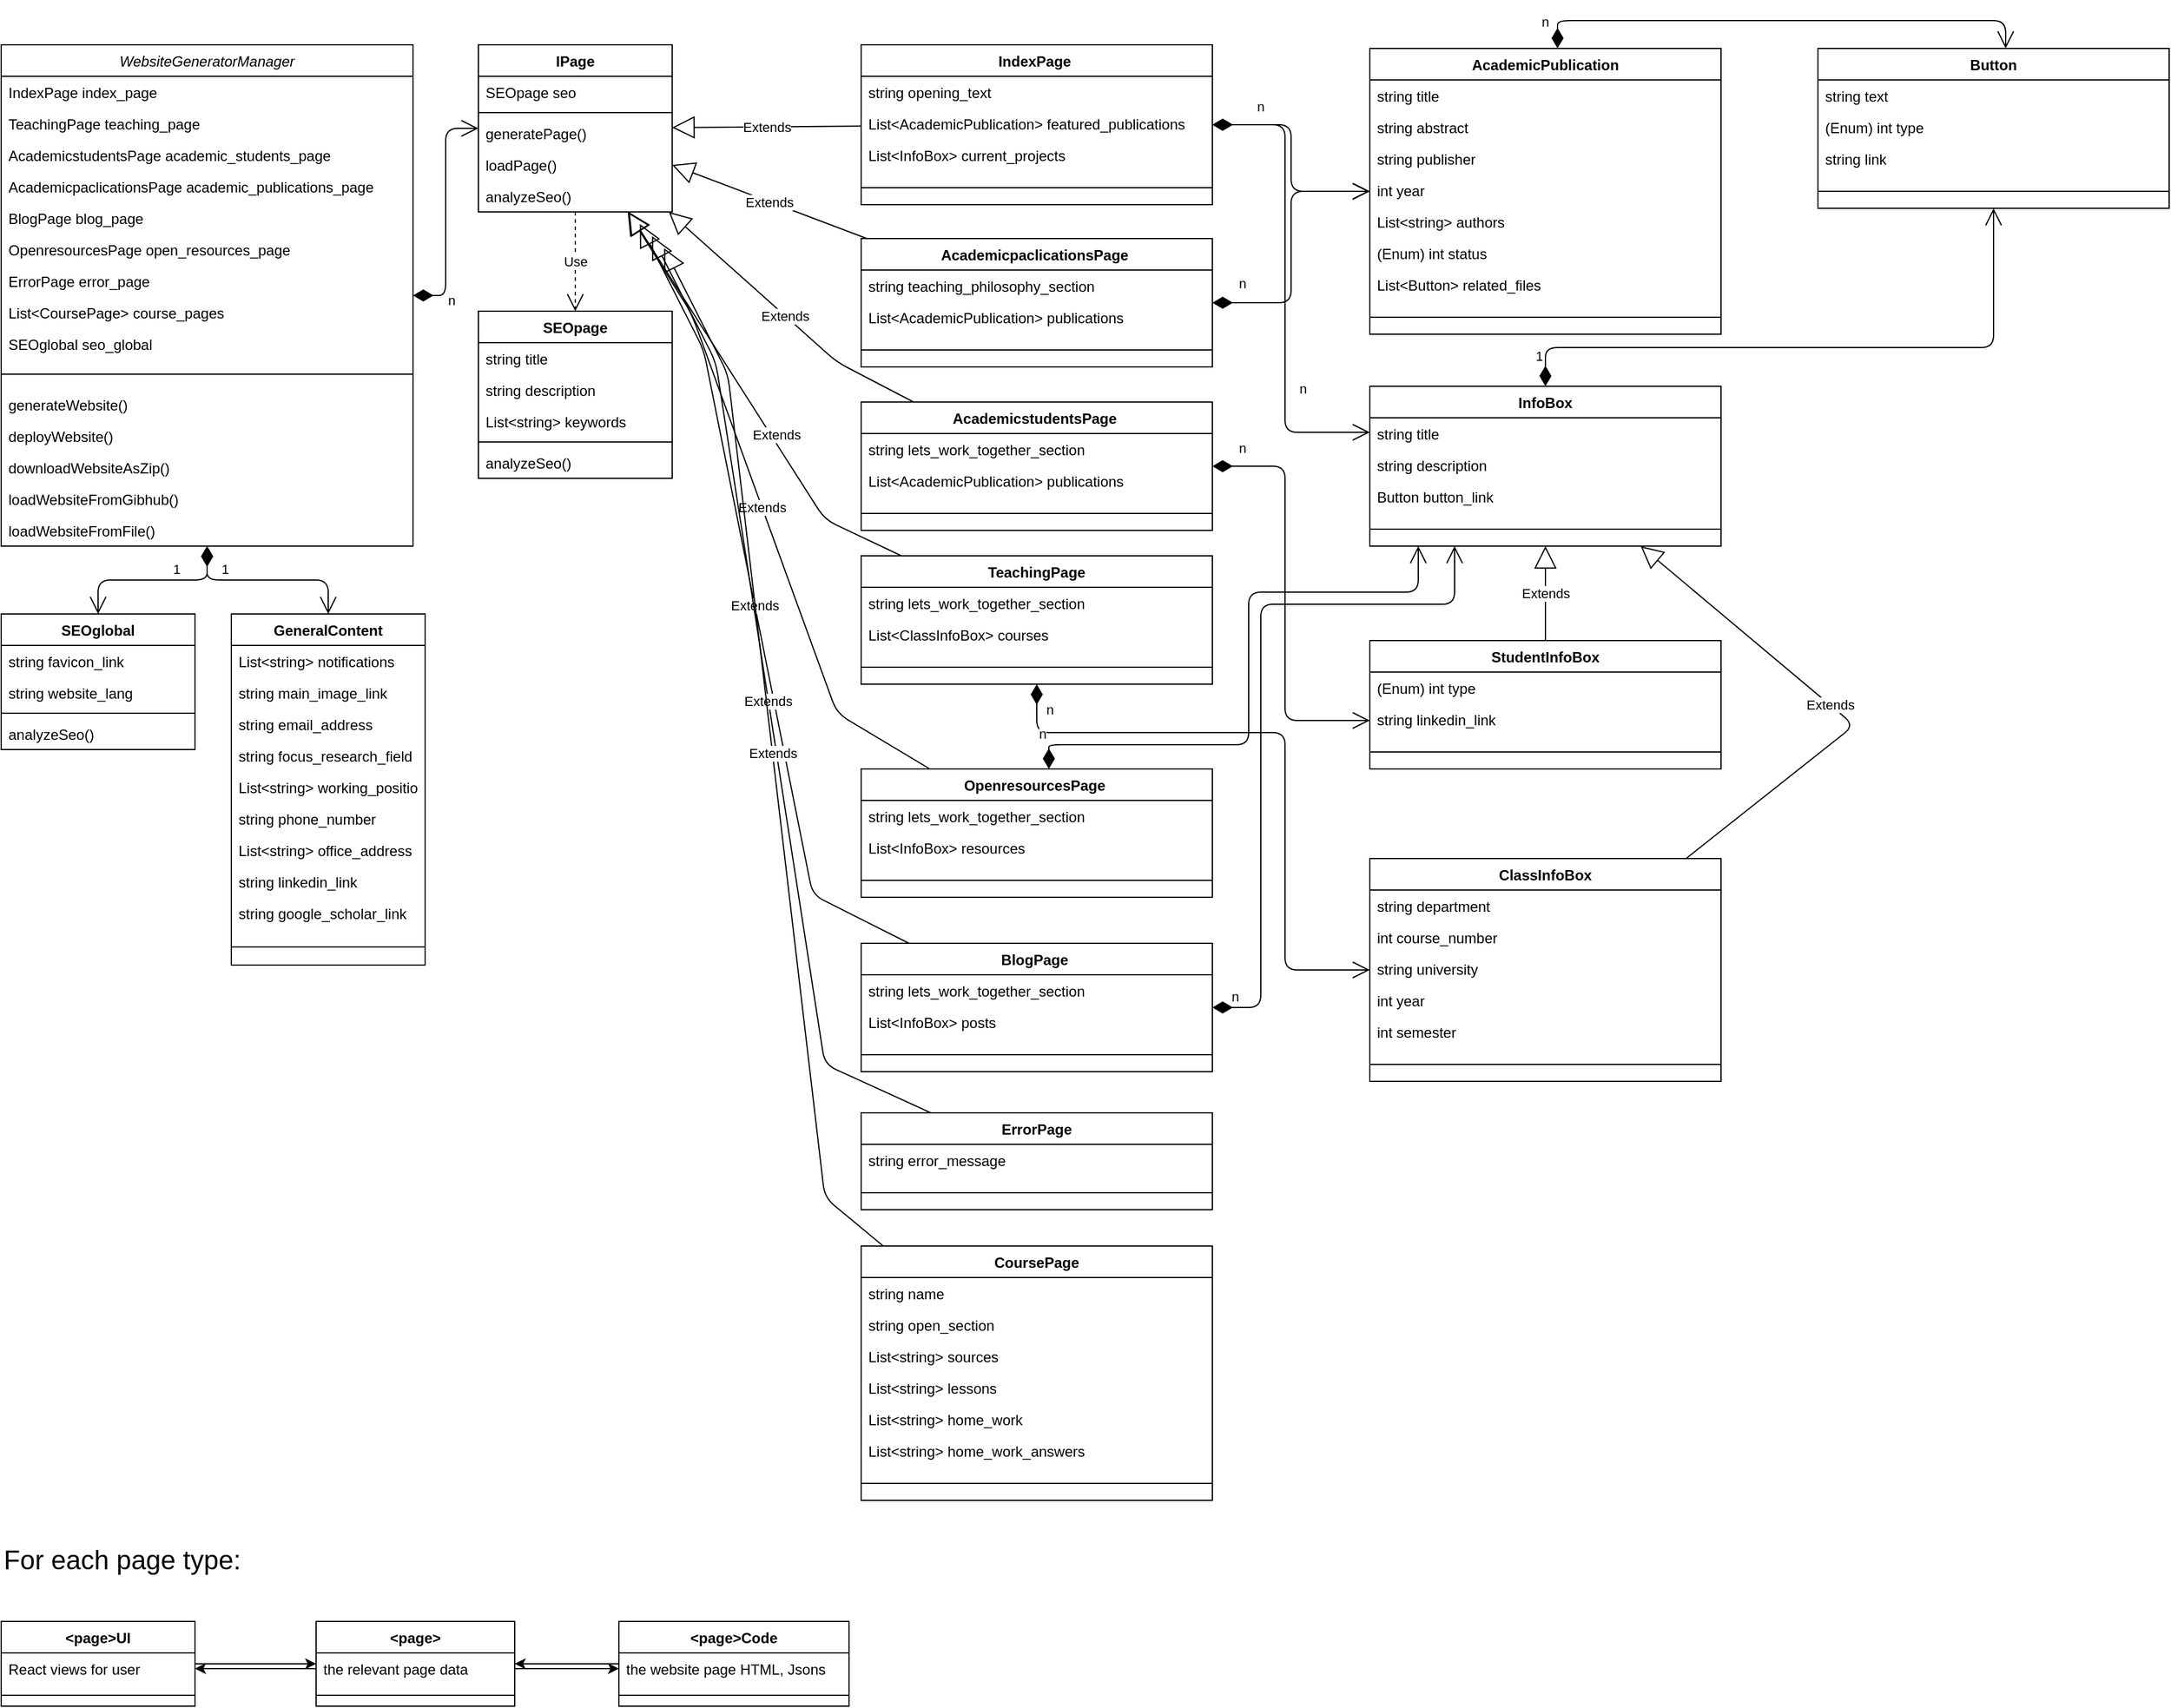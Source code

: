 <mxfile version="13.1.1" type="github"><diagram id="C5RBs43oDa-KdzZeNtuy" name="Page-1"><mxGraphModel dx="918" dy="444" grid="1" gridSize="10" guides="1" tooltips="1" connect="1" arrows="1" fold="1" page="1" pageScale="1" pageWidth="827" pageHeight="1169" math="0" shadow="0"><root><mxCell id="WIyWlLk6GJQsqaUBKTNV-0"/><mxCell id="WIyWlLk6GJQsqaUBKTNV-1" parent="WIyWlLk6GJQsqaUBKTNV-0"/><mxCell id="vUjb9XEffzhI3XziP7vq-0" value="WebsiteGeneratorManager" style="swimlane;fontStyle=2;align=center;verticalAlign=top;childLayout=stackLayout;horizontal=1;startSize=26;horizontalStack=0;resizeParent=1;resizeLast=0;collapsible=1;marginBottom=0;rounded=0;shadow=0;strokeWidth=1;" vertex="1" parent="WIyWlLk6GJQsqaUBKTNV-1"><mxGeometry x="20" y="38" width="340" height="414" as="geometry"><mxRectangle x="230" y="140" width="160" height="26" as="alternateBounds"/></mxGeometry></mxCell><mxCell id="vUjb9XEffzhI3XziP7vq-1" value="IndexPage index_page" style="text;align=left;verticalAlign=top;spacingLeft=4;spacingRight=4;overflow=hidden;rotatable=0;points=[[0,0.5],[1,0.5]];portConstraint=eastwest;" vertex="1" parent="vUjb9XEffzhI3XziP7vq-0"><mxGeometry y="26" width="340" height="26" as="geometry"/></mxCell><mxCell id="vUjb9XEffzhI3XziP7vq-2" value="TeachingPage teaching_page" style="text;align=left;verticalAlign=top;spacingLeft=4;spacingRight=4;overflow=hidden;rotatable=0;points=[[0,0.5],[1,0.5]];portConstraint=eastwest;rounded=0;shadow=0;html=0;" vertex="1" parent="vUjb9XEffzhI3XziP7vq-0"><mxGeometry y="52" width="340" height="26" as="geometry"/></mxCell><mxCell id="vUjb9XEffzhI3XziP7vq-3" value="AcademicstudentsPage academic_students_page" style="text;align=left;verticalAlign=top;spacingLeft=4;spacingRight=4;overflow=hidden;rotatable=0;points=[[0,0.5],[1,0.5]];portConstraint=eastwest;rounded=0;shadow=0;html=0;" vertex="1" parent="vUjb9XEffzhI3XziP7vq-0"><mxGeometry y="78" width="340" height="26" as="geometry"/></mxCell><mxCell id="vUjb9XEffzhI3XziP7vq-7" value="AcademicpaclicationsPage academic_publications_page" style="text;align=left;verticalAlign=top;spacingLeft=4;spacingRight=4;overflow=hidden;rotatable=0;points=[[0,0.5],[1,0.5]];portConstraint=eastwest;rounded=0;shadow=0;html=0;" vertex="1" parent="vUjb9XEffzhI3XziP7vq-0"><mxGeometry y="104" width="340" height="26" as="geometry"/></mxCell><mxCell id="vUjb9XEffzhI3XziP7vq-8" value="BlogPage blog_page" style="text;align=left;verticalAlign=top;spacingLeft=4;spacingRight=4;overflow=hidden;rotatable=0;points=[[0,0.5],[1,0.5]];portConstraint=eastwest;rounded=0;shadow=0;html=0;" vertex="1" parent="vUjb9XEffzhI3XziP7vq-0"><mxGeometry y="130" width="340" height="26" as="geometry"/></mxCell><mxCell id="vUjb9XEffzhI3XziP7vq-10" value="OpenresourcesPage open_resources_page" style="text;align=left;verticalAlign=top;spacingLeft=4;spacingRight=4;overflow=hidden;rotatable=0;points=[[0,0.5],[1,0.5]];portConstraint=eastwest;rounded=0;shadow=0;html=0;" vertex="1" parent="vUjb9XEffzhI3XziP7vq-0"><mxGeometry y="156" width="340" height="26" as="geometry"/></mxCell><mxCell id="vUjb9XEffzhI3XziP7vq-9" value="ErrorPage error_page" style="text;align=left;verticalAlign=top;spacingLeft=4;spacingRight=4;overflow=hidden;rotatable=0;points=[[0,0.5],[1,0.5]];portConstraint=eastwest;rounded=0;shadow=0;html=0;" vertex="1" parent="vUjb9XEffzhI3XziP7vq-0"><mxGeometry y="182" width="340" height="26" as="geometry"/></mxCell><mxCell id="vUjb9XEffzhI3XziP7vq-11" value="List&lt;CoursePage&gt; course_pages" style="text;align=left;verticalAlign=top;spacingLeft=4;spacingRight=4;overflow=hidden;rotatable=0;points=[[0,0.5],[1,0.5]];portConstraint=eastwest;rounded=0;shadow=0;html=0;" vertex="1" parent="vUjb9XEffzhI3XziP7vq-0"><mxGeometry y="208" width="340" height="26" as="geometry"/></mxCell><mxCell id="vUjb9XEffzhI3XziP7vq-42" value="SEOglobal seo_global" style="text;align=left;verticalAlign=top;spacingLeft=4;spacingRight=4;overflow=hidden;rotatable=0;points=[[0,0.5],[1,0.5]];portConstraint=eastwest;rounded=0;shadow=0;html=0;" vertex="1" parent="vUjb9XEffzhI3XziP7vq-0"><mxGeometry y="234" width="340" height="26" as="geometry"/></mxCell><mxCell id="vUjb9XEffzhI3XziP7vq-4" value="" style="line;html=1;strokeWidth=1;align=left;verticalAlign=middle;spacingTop=-1;spacingLeft=3;spacingRight=3;rotatable=0;labelPosition=right;points=[];portConstraint=eastwest;" vertex="1" parent="vUjb9XEffzhI3XziP7vq-0"><mxGeometry y="260" width="340" height="24" as="geometry"/></mxCell><mxCell id="vUjb9XEffzhI3XziP7vq-5" value="generateWebsite()" style="text;align=left;verticalAlign=top;spacingLeft=4;spacingRight=4;overflow=hidden;rotatable=0;points=[[0,0.5],[1,0.5]];portConstraint=eastwest;" vertex="1" parent="vUjb9XEffzhI3XziP7vq-0"><mxGeometry y="284" width="340" height="26" as="geometry"/></mxCell><mxCell id="vUjb9XEffzhI3XziP7vq-12" value="deployWebsite()" style="text;align=left;verticalAlign=top;spacingLeft=4;spacingRight=4;overflow=hidden;rotatable=0;points=[[0,0.5],[1,0.5]];portConstraint=eastwest;" vertex="1" parent="vUjb9XEffzhI3XziP7vq-0"><mxGeometry y="310" width="340" height="26" as="geometry"/></mxCell><mxCell id="vUjb9XEffzhI3XziP7vq-14" value="downloadWebsiteAsZip()" style="text;align=left;verticalAlign=top;spacingLeft=4;spacingRight=4;overflow=hidden;rotatable=0;points=[[0,0.5],[1,0.5]];portConstraint=eastwest;" vertex="1" parent="vUjb9XEffzhI3XziP7vq-0"><mxGeometry y="336" width="340" height="26" as="geometry"/></mxCell><mxCell id="vUjb9XEffzhI3XziP7vq-13" value="loadWebsiteFromGibhub()" style="text;align=left;verticalAlign=top;spacingLeft=4;spacingRight=4;overflow=hidden;rotatable=0;points=[[0,0.5],[1,0.5]];portConstraint=eastwest;" vertex="1" parent="vUjb9XEffzhI3XziP7vq-0"><mxGeometry y="362" width="340" height="26" as="geometry"/></mxCell><mxCell id="vUjb9XEffzhI3XziP7vq-15" value="loadWebsiteFromFile()" style="text;align=left;verticalAlign=top;spacingLeft=4;spacingRight=4;overflow=hidden;rotatable=0;points=[[0,0.5],[1,0.5]];portConstraint=eastwest;" vertex="1" parent="vUjb9XEffzhI3XziP7vq-0"><mxGeometry y="388" width="340" height="26" as="geometry"/></mxCell><mxCell id="vUjb9XEffzhI3XziP7vq-16" value="IPage" style="swimlane;fontStyle=1;align=center;verticalAlign=top;childLayout=stackLayout;horizontal=1;startSize=26;horizontalStack=0;resizeParent=1;resizeParentMax=0;resizeLast=0;collapsible=1;marginBottom=0;" vertex="1" parent="WIyWlLk6GJQsqaUBKTNV-1"><mxGeometry x="414" y="38" width="160" height="138" as="geometry"/></mxCell><mxCell id="vUjb9XEffzhI3XziP7vq-17" value="SEOpage seo" style="text;strokeColor=none;fillColor=none;align=left;verticalAlign=top;spacingLeft=4;spacingRight=4;overflow=hidden;rotatable=0;points=[[0,0.5],[1,0.5]];portConstraint=eastwest;" vertex="1" parent="vUjb9XEffzhI3XziP7vq-16"><mxGeometry y="26" width="160" height="26" as="geometry"/></mxCell><mxCell id="vUjb9XEffzhI3XziP7vq-18" value="" style="line;strokeWidth=1;fillColor=none;align=left;verticalAlign=middle;spacingTop=-1;spacingLeft=3;spacingRight=3;rotatable=0;labelPosition=right;points=[];portConstraint=eastwest;" vertex="1" parent="vUjb9XEffzhI3XziP7vq-16"><mxGeometry y="52" width="160" height="8" as="geometry"/></mxCell><mxCell id="vUjb9XEffzhI3XziP7vq-19" value="generatePage()" style="text;strokeColor=none;fillColor=none;align=left;verticalAlign=top;spacingLeft=4;spacingRight=4;overflow=hidden;rotatable=0;points=[[0,0.5],[1,0.5]];portConstraint=eastwest;" vertex="1" parent="vUjb9XEffzhI3XziP7vq-16"><mxGeometry y="60" width="160" height="26" as="geometry"/></mxCell><mxCell id="vUjb9XEffzhI3XziP7vq-22" value="loadPage()" style="text;strokeColor=none;fillColor=none;align=left;verticalAlign=top;spacingLeft=4;spacingRight=4;overflow=hidden;rotatable=0;points=[[0,0.5],[1,0.5]];portConstraint=eastwest;" vertex="1" parent="vUjb9XEffzhI3XziP7vq-16"><mxGeometry y="86" width="160" height="26" as="geometry"/></mxCell><mxCell id="vUjb9XEffzhI3XziP7vq-21" value="analyzeSeo()" style="text;strokeColor=none;fillColor=none;align=left;verticalAlign=top;spacingLeft=4;spacingRight=4;overflow=hidden;rotatable=0;points=[[0,0.5],[1,0.5]];portConstraint=eastwest;" vertex="1" parent="vUjb9XEffzhI3XziP7vq-16"><mxGeometry y="112" width="160" height="26" as="geometry"/></mxCell><mxCell id="vUjb9XEffzhI3XziP7vq-23" value="SEOpage" style="swimlane;fontStyle=1;align=center;verticalAlign=top;childLayout=stackLayout;horizontal=1;startSize=26;horizontalStack=0;resizeParent=1;resizeParentMax=0;resizeLast=0;collapsible=1;marginBottom=0;" vertex="1" parent="WIyWlLk6GJQsqaUBKTNV-1"><mxGeometry x="414" y="258" width="160" height="138" as="geometry"/></mxCell><mxCell id="vUjb9XEffzhI3XziP7vq-24" value="string title" style="text;strokeColor=none;fillColor=none;align=left;verticalAlign=top;spacingLeft=4;spacingRight=4;overflow=hidden;rotatable=0;points=[[0,0.5],[1,0.5]];portConstraint=eastwest;" vertex="1" parent="vUjb9XEffzhI3XziP7vq-23"><mxGeometry y="26" width="160" height="26" as="geometry"/></mxCell><mxCell id="vUjb9XEffzhI3XziP7vq-31" value="string description" style="text;strokeColor=none;fillColor=none;align=left;verticalAlign=top;spacingLeft=4;spacingRight=4;overflow=hidden;rotatable=0;points=[[0,0.5],[1,0.5]];portConstraint=eastwest;" vertex="1" parent="vUjb9XEffzhI3XziP7vq-23"><mxGeometry y="52" width="160" height="26" as="geometry"/></mxCell><mxCell id="vUjb9XEffzhI3XziP7vq-30" value="List&lt;string&gt; keywords" style="text;strokeColor=none;fillColor=none;align=left;verticalAlign=top;spacingLeft=4;spacingRight=4;overflow=hidden;rotatable=0;points=[[0,0.5],[1,0.5]];portConstraint=eastwest;" vertex="1" parent="vUjb9XEffzhI3XziP7vq-23"><mxGeometry y="78" width="160" height="26" as="geometry"/></mxCell><mxCell id="vUjb9XEffzhI3XziP7vq-25" value="" style="line;strokeWidth=1;fillColor=none;align=left;verticalAlign=middle;spacingTop=-1;spacingLeft=3;spacingRight=3;rotatable=0;labelPosition=right;points=[];portConstraint=eastwest;" vertex="1" parent="vUjb9XEffzhI3XziP7vq-23"><mxGeometry y="104" width="160" height="8" as="geometry"/></mxCell><mxCell id="vUjb9XEffzhI3XziP7vq-26" value="analyzeSeo()" style="text;strokeColor=none;fillColor=none;align=left;verticalAlign=top;spacingLeft=4;spacingRight=4;overflow=hidden;rotatable=0;points=[[0,0.5],[1,0.5]];portConstraint=eastwest;" vertex="1" parent="vUjb9XEffzhI3XziP7vq-23"><mxGeometry y="112" width="160" height="26" as="geometry"/></mxCell><mxCell id="vUjb9XEffzhI3XziP7vq-43" value="IndexPage " style="swimlane;fontStyle=1;align=center;verticalAlign=top;childLayout=stackLayout;horizontal=1;startSize=26;horizontalStack=0;resizeParent=1;resizeParentMax=0;resizeLast=0;collapsible=1;marginBottom=0;" vertex="1" parent="WIyWlLk6GJQsqaUBKTNV-1"><mxGeometry x="730" y="38" width="290" height="132" as="geometry"/></mxCell><mxCell id="vUjb9XEffzhI3XziP7vq-44" value="string opening_text" style="text;strokeColor=none;fillColor=none;align=left;verticalAlign=top;spacingLeft=4;spacingRight=4;overflow=hidden;rotatable=0;points=[[0,0.5],[1,0.5]];portConstraint=eastwest;" vertex="1" parent="vUjb9XEffzhI3XziP7vq-43"><mxGeometry y="26" width="290" height="26" as="geometry"/></mxCell><mxCell id="vUjb9XEffzhI3XziP7vq-53" value="List&lt;AcademicPublication&gt; featured_publications" style="text;strokeColor=none;fillColor=none;align=left;verticalAlign=top;spacingLeft=4;spacingRight=4;overflow=hidden;rotatable=0;points=[[0,0.5],[1,0.5]];portConstraint=eastwest;" vertex="1" parent="vUjb9XEffzhI3XziP7vq-43"><mxGeometry y="52" width="290" height="26" as="geometry"/></mxCell><mxCell id="vUjb9XEffzhI3XziP7vq-54" value="List&lt;InfoBox&gt; current_projects" style="text;strokeColor=none;fillColor=none;align=left;verticalAlign=top;spacingLeft=4;spacingRight=4;overflow=hidden;rotatable=0;points=[[0,0.5],[1,0.5]];portConstraint=eastwest;" vertex="1" parent="vUjb9XEffzhI3XziP7vq-43"><mxGeometry y="78" width="290" height="26" as="geometry"/></mxCell><mxCell id="vUjb9XEffzhI3XziP7vq-45" value="" style="line;strokeWidth=1;fillColor=none;align=left;verticalAlign=middle;spacingTop=-1;spacingLeft=3;spacingRight=3;rotatable=0;labelPosition=right;points=[];portConstraint=eastwest;" vertex="1" parent="vUjb9XEffzhI3XziP7vq-43"><mxGeometry y="104" width="290" height="28" as="geometry"/></mxCell><mxCell id="vUjb9XEffzhI3XziP7vq-50" value="Extends" style="endArrow=block;endSize=16;endFill=0;html=1;" edge="1" parent="WIyWlLk6GJQsqaUBKTNV-1" source="vUjb9XEffzhI3XziP7vq-43" target="vUjb9XEffzhI3XziP7vq-16"><mxGeometry width="160" relative="1" as="geometry"><mxPoint x="770" y="258" as="sourcePoint"/><mxPoint x="930" y="258" as="targetPoint"/></mxGeometry></mxCell><mxCell id="vUjb9XEffzhI3XziP7vq-51" value="Use" style="endArrow=open;endSize=12;dashed=1;html=1;" edge="1" parent="WIyWlLk6GJQsqaUBKTNV-1" source="vUjb9XEffzhI3XziP7vq-16" target="vUjb9XEffzhI3XziP7vq-23"><mxGeometry width="160" relative="1" as="geometry"><mxPoint x="600" y="208" as="sourcePoint"/><mxPoint x="760" y="208" as="targetPoint"/></mxGeometry></mxCell><mxCell id="vUjb9XEffzhI3XziP7vq-87" value="Button" style="swimlane;fontStyle=1;align=center;verticalAlign=top;childLayout=stackLayout;horizontal=1;startSize=26;horizontalStack=0;resizeParent=1;resizeParentMax=0;resizeLast=0;collapsible=1;marginBottom=0;" vertex="1" parent="WIyWlLk6GJQsqaUBKTNV-1"><mxGeometry x="1520" y="41" width="290" height="132" as="geometry"/></mxCell><mxCell id="vUjb9XEffzhI3XziP7vq-88" value="string text" style="text;strokeColor=none;fillColor=none;align=left;verticalAlign=top;spacingLeft=4;spacingRight=4;overflow=hidden;rotatable=0;points=[[0,0.5],[1,0.5]];portConstraint=eastwest;" vertex="1" parent="vUjb9XEffzhI3XziP7vq-87"><mxGeometry y="26" width="290" height="26" as="geometry"/></mxCell><mxCell id="vUjb9XEffzhI3XziP7vq-89" value="(Enum) int type" style="text;strokeColor=none;fillColor=none;align=left;verticalAlign=top;spacingLeft=4;spacingRight=4;overflow=hidden;rotatable=0;points=[[0,0.5],[1,0.5]];portConstraint=eastwest;" vertex="1" parent="vUjb9XEffzhI3XziP7vq-87"><mxGeometry y="52" width="290" height="26" as="geometry"/></mxCell><mxCell id="vUjb9XEffzhI3XziP7vq-90" value="string link" style="text;strokeColor=none;fillColor=none;align=left;verticalAlign=top;spacingLeft=4;spacingRight=4;overflow=hidden;rotatable=0;points=[[0,0.5],[1,0.5]];portConstraint=eastwest;" vertex="1" parent="vUjb9XEffzhI3XziP7vq-87"><mxGeometry y="78" width="290" height="26" as="geometry"/></mxCell><mxCell id="vUjb9XEffzhI3XziP7vq-91" value="" style="line;strokeWidth=1;fillColor=none;align=left;verticalAlign=middle;spacingTop=-1;spacingLeft=3;spacingRight=3;rotatable=0;labelPosition=right;points=[];portConstraint=eastwest;" vertex="1" parent="vUjb9XEffzhI3XziP7vq-87"><mxGeometry y="104" width="290" height="28" as="geometry"/></mxCell><mxCell id="vUjb9XEffzhI3XziP7vq-35" value="SEOglobal" style="swimlane;fontStyle=1;align=center;verticalAlign=top;childLayout=stackLayout;horizontal=1;startSize=26;horizontalStack=0;resizeParent=1;resizeParentMax=0;resizeLast=0;collapsible=1;marginBottom=0;" vertex="1" parent="WIyWlLk6GJQsqaUBKTNV-1"><mxGeometry x="20" y="508" width="160" height="112" as="geometry"/></mxCell><mxCell id="vUjb9XEffzhI3XziP7vq-36" value="string favicon_link" style="text;strokeColor=none;fillColor=none;align=left;verticalAlign=top;spacingLeft=4;spacingRight=4;overflow=hidden;rotatable=0;points=[[0,0.5],[1,0.5]];portConstraint=eastwest;" vertex="1" parent="vUjb9XEffzhI3XziP7vq-35"><mxGeometry y="26" width="160" height="26" as="geometry"/></mxCell><mxCell id="vUjb9XEffzhI3XziP7vq-37" value="string website_lang" style="text;strokeColor=none;fillColor=none;align=left;verticalAlign=top;spacingLeft=4;spacingRight=4;overflow=hidden;rotatable=0;points=[[0,0.5],[1,0.5]];portConstraint=eastwest;" vertex="1" parent="vUjb9XEffzhI3XziP7vq-35"><mxGeometry y="52" width="160" height="26" as="geometry"/></mxCell><mxCell id="vUjb9XEffzhI3XziP7vq-39" value="" style="line;strokeWidth=1;fillColor=none;align=left;verticalAlign=middle;spacingTop=-1;spacingLeft=3;spacingRight=3;rotatable=0;labelPosition=right;points=[];portConstraint=eastwest;" vertex="1" parent="vUjb9XEffzhI3XziP7vq-35"><mxGeometry y="78" width="160" height="8" as="geometry"/></mxCell><mxCell id="vUjb9XEffzhI3XziP7vq-40" value="analyzeSeo()" style="text;strokeColor=none;fillColor=none;align=left;verticalAlign=top;spacingLeft=4;spacingRight=4;overflow=hidden;rotatable=0;points=[[0,0.5],[1,0.5]];portConstraint=eastwest;" vertex="1" parent="vUjb9XEffzhI3XziP7vq-35"><mxGeometry y="86" width="160" height="26" as="geometry"/></mxCell><mxCell id="vUjb9XEffzhI3XziP7vq-56" value="1" style="endArrow=open;html=1;endSize=12;startArrow=diamondThin;startSize=14;startFill=1;edgeStyle=orthogonalEdgeStyle;align=left;verticalAlign=bottom;" edge="1" parent="WIyWlLk6GJQsqaUBKTNV-1" source="vUjb9XEffzhI3XziP7vq-0" target="vUjb9XEffzhI3XziP7vq-35"><mxGeometry x="-0.616" y="10" relative="1" as="geometry"><mxPoint x="340" y="578" as="sourcePoint"/><mxPoint x="500" y="578" as="targetPoint"/><mxPoint x="10" y="-10" as="offset"/></mxGeometry></mxCell><mxCell id="vUjb9XEffzhI3XziP7vq-57" value="n" style="endArrow=open;html=1;endSize=12;startArrow=diamondThin;startSize=14;startFill=1;edgeStyle=orthogonalEdgeStyle;align=left;verticalAlign=bottom;" edge="1" parent="WIyWlLk6GJQsqaUBKTNV-1" source="vUjb9XEffzhI3XziP7vq-0" target="vUjb9XEffzhI3XziP7vq-16"><mxGeometry x="-0.719" y="-13" relative="1" as="geometry"><mxPoint x="200" y="462" as="sourcePoint"/><mxPoint x="110" y="518" as="targetPoint"/><mxPoint x="-13" y="13" as="offset"/></mxGeometry></mxCell><mxCell id="vUjb9XEffzhI3XziP7vq-71" value="AcademicPublication" style="swimlane;fontStyle=1;align=center;verticalAlign=top;childLayout=stackLayout;horizontal=1;startSize=26;horizontalStack=0;resizeParent=1;resizeParentMax=0;resizeLast=0;collapsible=1;marginBottom=0;" vertex="1" parent="WIyWlLk6GJQsqaUBKTNV-1"><mxGeometry x="1150" y="41" width="290" height="236" as="geometry"/></mxCell><mxCell id="vUjb9XEffzhI3XziP7vq-72" value="string title" style="text;strokeColor=none;fillColor=none;align=left;verticalAlign=top;spacingLeft=4;spacingRight=4;overflow=hidden;rotatable=0;points=[[0,0.5],[1,0.5]];portConstraint=eastwest;" vertex="1" parent="vUjb9XEffzhI3XziP7vq-71"><mxGeometry y="26" width="290" height="26" as="geometry"/></mxCell><mxCell id="vUjb9XEffzhI3XziP7vq-73" value="string abstract" style="text;strokeColor=none;fillColor=none;align=left;verticalAlign=top;spacingLeft=4;spacingRight=4;overflow=hidden;rotatable=0;points=[[0,0.5],[1,0.5]];portConstraint=eastwest;" vertex="1" parent="vUjb9XEffzhI3XziP7vq-71"><mxGeometry y="52" width="290" height="26" as="geometry"/></mxCell><mxCell id="vUjb9XEffzhI3XziP7vq-76" value="string publisher " style="text;strokeColor=none;fillColor=none;align=left;verticalAlign=top;spacingLeft=4;spacingRight=4;overflow=hidden;rotatable=0;points=[[0,0.5],[1,0.5]];portConstraint=eastwest;" vertex="1" parent="vUjb9XEffzhI3XziP7vq-71"><mxGeometry y="78" width="290" height="26" as="geometry"/></mxCell><mxCell id="vUjb9XEffzhI3XziP7vq-77" value="int year" style="text;strokeColor=none;fillColor=none;align=left;verticalAlign=top;spacingLeft=4;spacingRight=4;overflow=hidden;rotatable=0;points=[[0,0.5],[1,0.5]];portConstraint=eastwest;" vertex="1" parent="vUjb9XEffzhI3XziP7vq-71"><mxGeometry y="104" width="290" height="26" as="geometry"/></mxCell><mxCell id="vUjb9XEffzhI3XziP7vq-74" value="List&lt;string&gt; authors" style="text;strokeColor=none;fillColor=none;align=left;verticalAlign=top;spacingLeft=4;spacingRight=4;overflow=hidden;rotatable=0;points=[[0,0.5],[1,0.5]];portConstraint=eastwest;" vertex="1" parent="vUjb9XEffzhI3XziP7vq-71"><mxGeometry y="130" width="290" height="26" as="geometry"/></mxCell><mxCell id="vUjb9XEffzhI3XziP7vq-99" value="(Enum) int status" style="text;strokeColor=none;fillColor=none;align=left;verticalAlign=top;spacingLeft=4;spacingRight=4;overflow=hidden;rotatable=0;points=[[0,0.5],[1,0.5]];portConstraint=eastwest;" vertex="1" parent="vUjb9XEffzhI3XziP7vq-71"><mxGeometry y="156" width="290" height="26" as="geometry"/></mxCell><mxCell id="vUjb9XEffzhI3XziP7vq-101" value="List&lt;Button&gt; related_files" style="text;strokeColor=none;fillColor=none;align=left;verticalAlign=top;spacingLeft=4;spacingRight=4;overflow=hidden;rotatable=0;points=[[0,0.5],[1,0.5]];portConstraint=eastwest;" vertex="1" parent="vUjb9XEffzhI3XziP7vq-71"><mxGeometry y="182" width="290" height="26" as="geometry"/></mxCell><mxCell id="vUjb9XEffzhI3XziP7vq-75" value="" style="line;strokeWidth=1;fillColor=none;align=left;verticalAlign=middle;spacingTop=-1;spacingLeft=3;spacingRight=3;rotatable=0;labelPosition=right;points=[];portConstraint=eastwest;" vertex="1" parent="vUjb9XEffzhI3XziP7vq-71"><mxGeometry y="208" width="290" height="28" as="geometry"/></mxCell><mxCell id="vUjb9XEffzhI3XziP7vq-58" value="GeneralContent" style="swimlane;fontStyle=1;align=center;verticalAlign=top;childLayout=stackLayout;horizontal=1;startSize=26;horizontalStack=0;resizeParent=1;resizeParentMax=0;resizeLast=0;collapsible=1;marginBottom=0;" vertex="1" parent="WIyWlLk6GJQsqaUBKTNV-1"><mxGeometry x="210" y="508" width="160" height="290" as="geometry"/></mxCell><mxCell id="vUjb9XEffzhI3XziP7vq-59" value="List&lt;string&gt; notifications" style="text;strokeColor=none;fillColor=none;align=left;verticalAlign=top;spacingLeft=4;spacingRight=4;overflow=hidden;rotatable=0;points=[[0,0.5],[1,0.5]];portConstraint=eastwest;" vertex="1" parent="vUjb9XEffzhI3XziP7vq-58"><mxGeometry y="26" width="160" height="26" as="geometry"/></mxCell><mxCell id="vUjb9XEffzhI3XziP7vq-65" value="string main_image_link" style="text;strokeColor=none;fillColor=none;align=left;verticalAlign=top;spacingLeft=4;spacingRight=4;overflow=hidden;rotatable=0;points=[[0,0.5],[1,0.5]];portConstraint=eastwest;" vertex="1" parent="vUjb9XEffzhI3XziP7vq-58"><mxGeometry y="52" width="160" height="26" as="geometry"/></mxCell><mxCell id="vUjb9XEffzhI3XziP7vq-67" value="string email_address" style="text;strokeColor=none;fillColor=none;align=left;verticalAlign=top;spacingLeft=4;spacingRight=4;overflow=hidden;rotatable=0;points=[[0,0.5],[1,0.5]];portConstraint=eastwest;" vertex="1" parent="vUjb9XEffzhI3XziP7vq-58"><mxGeometry y="78" width="160" height="26" as="geometry"/></mxCell><mxCell id="vUjb9XEffzhI3XziP7vq-66" value="string focus_research_field" style="text;strokeColor=none;fillColor=none;align=left;verticalAlign=top;spacingLeft=4;spacingRight=4;overflow=hidden;rotatable=0;points=[[0,0.5],[1,0.5]];portConstraint=eastwest;" vertex="1" parent="vUjb9XEffzhI3XziP7vq-58"><mxGeometry y="104" width="160" height="26" as="geometry"/></mxCell><mxCell id="vUjb9XEffzhI3XziP7vq-64" value="List&lt;string&gt; working_position" style="text;strokeColor=none;fillColor=none;align=left;verticalAlign=top;spacingLeft=4;spacingRight=4;overflow=hidden;rotatable=0;points=[[0,0.5],[1,0.5]];portConstraint=eastwest;" vertex="1" parent="vUjb9XEffzhI3XziP7vq-58"><mxGeometry y="130" width="160" height="26" as="geometry"/></mxCell><mxCell id="vUjb9XEffzhI3XziP7vq-68" value="string phone_number" style="text;strokeColor=none;fillColor=none;align=left;verticalAlign=top;spacingLeft=4;spacingRight=4;overflow=hidden;rotatable=0;points=[[0,0.5],[1,0.5]];portConstraint=eastwest;" vertex="1" parent="vUjb9XEffzhI3XziP7vq-58"><mxGeometry y="156" width="160" height="26" as="geometry"/></mxCell><mxCell id="vUjb9XEffzhI3XziP7vq-69" value="List&lt;string&gt; office_address" style="text;strokeColor=none;fillColor=none;align=left;verticalAlign=top;spacingLeft=4;spacingRight=4;overflow=hidden;rotatable=0;points=[[0,0.5],[1,0.5]];portConstraint=eastwest;" vertex="1" parent="vUjb9XEffzhI3XziP7vq-58"><mxGeometry y="182" width="160" height="26" as="geometry"/></mxCell><mxCell id="vUjb9XEffzhI3XziP7vq-70" value="string linkedin_link" style="text;strokeColor=none;fillColor=none;align=left;verticalAlign=top;spacingLeft=4;spacingRight=4;overflow=hidden;rotatable=0;points=[[0,0.5],[1,0.5]];portConstraint=eastwest;" vertex="1" parent="vUjb9XEffzhI3XziP7vq-58"><mxGeometry y="208" width="160" height="26" as="geometry"/></mxCell><mxCell id="vUjb9XEffzhI3XziP7vq-60" value="string google_scholar_link" style="text;strokeColor=none;fillColor=none;align=left;verticalAlign=top;spacingLeft=4;spacingRight=4;overflow=hidden;rotatable=0;points=[[0,0.5],[1,0.5]];portConstraint=eastwest;" vertex="1" parent="vUjb9XEffzhI3XziP7vq-58"><mxGeometry y="234" width="160" height="26" as="geometry"/></mxCell><mxCell id="vUjb9XEffzhI3XziP7vq-61" value="" style="line;strokeWidth=1;fillColor=none;align=left;verticalAlign=middle;spacingTop=-1;spacingLeft=3;spacingRight=3;rotatable=0;labelPosition=right;points=[];portConstraint=eastwest;" vertex="1" parent="vUjb9XEffzhI3XziP7vq-58"><mxGeometry y="260" width="160" height="30" as="geometry"/></mxCell><mxCell id="vUjb9XEffzhI3XziP7vq-63" value="1" style="endArrow=open;html=1;endSize=12;startArrow=diamondThin;startSize=14;startFill=1;edgeStyle=orthogonalEdgeStyle;align=left;verticalAlign=bottom;" edge="1" parent="WIyWlLk6GJQsqaUBKTNV-1" source="vUjb9XEffzhI3XziP7vq-0" target="vUjb9XEffzhI3XziP7vq-58"><mxGeometry x="-0.641" y="-30" relative="1" as="geometry"><mxPoint x="200" y="462" as="sourcePoint"/><mxPoint x="110" y="518" as="targetPoint"/><mxPoint x="-30" y="-30" as="offset"/></mxGeometry></mxCell><mxCell id="vUjb9XEffzhI3XziP7vq-78" value="n" style="endArrow=open;html=1;endSize=12;startArrow=diamondThin;startSize=14;startFill=1;edgeStyle=orthogonalEdgeStyle;align=left;verticalAlign=bottom;" edge="1" parent="WIyWlLk6GJQsqaUBKTNV-1" source="vUjb9XEffzhI3XziP7vq-43" target="vUjb9XEffzhI3XziP7vq-71"><mxGeometry x="-0.623" y="6" relative="1" as="geometry"><mxPoint x="1100" y="178" as="sourcePoint"/><mxPoint x="1010" y="234" as="targetPoint"/><mxPoint as="offset"/></mxGeometry></mxCell><mxCell id="vUjb9XEffzhI3XziP7vq-86" value="n" style="endArrow=open;html=1;endSize=12;startArrow=diamondThin;startSize=14;startFill=1;edgeStyle=orthogonalEdgeStyle;align=left;verticalAlign=bottom;" edge="1" parent="WIyWlLk6GJQsqaUBKTNV-1" source="vUjb9XEffzhI3XziP7vq-43" target="vUjb9XEffzhI3XziP7vq-79"><mxGeometry x="0.494" y="10" relative="1" as="geometry"><mxPoint x="1030" y="114.0" as="sourcePoint"/><mxPoint x="1160" y="143" as="targetPoint"/><mxPoint as="offset"/><Array as="points"><mxPoint x="1080" y="104"/><mxPoint x="1080" y="358"/></Array></mxGeometry></mxCell><mxCell id="vUjb9XEffzhI3XziP7vq-92" value="1" style="endArrow=open;html=1;endSize=12;startArrow=diamondThin;startSize=14;startFill=1;edgeStyle=orthogonalEdgeStyle;align=left;verticalAlign=bottom;" edge="1" parent="WIyWlLk6GJQsqaUBKTNV-1" source="vUjb9XEffzhI3XziP7vq-79" target="vUjb9XEffzhI3XziP7vq-87"><mxGeometry x="-0.916" y="5" relative="1" as="geometry"><mxPoint x="1030" y="114" as="sourcePoint"/><mxPoint x="1160" y="324" as="targetPoint"/><mxPoint x="-5" y="5" as="offset"/><Array as="points"><mxPoint x="1295" y="288"/><mxPoint x="1665" y="288"/></Array></mxGeometry></mxCell><mxCell id="vUjb9XEffzhI3XziP7vq-93" value="AcademicpaclicationsPage " style="swimlane;fontStyle=1;align=center;verticalAlign=top;childLayout=stackLayout;horizontal=1;startSize=26;horizontalStack=0;resizeParent=1;resizeParentMax=0;resizeLast=0;collapsible=1;marginBottom=0;" vertex="1" parent="WIyWlLk6GJQsqaUBKTNV-1"><mxGeometry x="730" y="198" width="290" height="106" as="geometry"/></mxCell><mxCell id="vUjb9XEffzhI3XziP7vq-94" value="string teaching_philosophy_section" style="text;strokeColor=none;fillColor=none;align=left;verticalAlign=top;spacingLeft=4;spacingRight=4;overflow=hidden;rotatable=0;points=[[0,0.5],[1,0.5]];portConstraint=eastwest;" vertex="1" parent="vUjb9XEffzhI3XziP7vq-93"><mxGeometry y="26" width="290" height="26" as="geometry"/></mxCell><mxCell id="vUjb9XEffzhI3XziP7vq-95" value="List&lt;AcademicPublication&gt; publications" style="text;strokeColor=none;fillColor=none;align=left;verticalAlign=top;spacingLeft=4;spacingRight=4;overflow=hidden;rotatable=0;points=[[0,0.5],[1,0.5]];portConstraint=eastwest;" vertex="1" parent="vUjb9XEffzhI3XziP7vq-93"><mxGeometry y="52" width="290" height="26" as="geometry"/></mxCell><mxCell id="vUjb9XEffzhI3XziP7vq-97" value="" style="line;strokeWidth=1;fillColor=none;align=left;verticalAlign=middle;spacingTop=-1;spacingLeft=3;spacingRight=3;rotatable=0;labelPosition=right;points=[];portConstraint=eastwest;" vertex="1" parent="vUjb9XEffzhI3XziP7vq-93"><mxGeometry y="78" width="290" height="28" as="geometry"/></mxCell><mxCell id="vUjb9XEffzhI3XziP7vq-98" value="Extends" style="endArrow=block;endSize=16;endFill=0;html=1;" edge="1" parent="WIyWlLk6GJQsqaUBKTNV-1" source="vUjb9XEffzhI3XziP7vq-93" target="vUjb9XEffzhI3XziP7vq-16"><mxGeometry width="160" relative="1" as="geometry"><mxPoint x="740" y="115.142" as="sourcePoint"/><mxPoint x="584" y="116.37" as="targetPoint"/></mxGeometry></mxCell><mxCell id="vUjb9XEffzhI3XziP7vq-100" value="n" style="endArrow=open;html=1;endSize=12;startArrow=diamondThin;startSize=14;startFill=1;edgeStyle=orthogonalEdgeStyle;align=left;verticalAlign=bottom;" edge="1" parent="WIyWlLk6GJQsqaUBKTNV-1" source="vUjb9XEffzhI3XziP7vq-93" target="vUjb9XEffzhI3XziP7vq-71"><mxGeometry x="-0.347" y="45" relative="1" as="geometry"><mxPoint x="1030" y="114" as="sourcePoint"/><mxPoint x="1160" y="156" as="targetPoint"/><mxPoint as="offset"/></mxGeometry></mxCell><mxCell id="vUjb9XEffzhI3XziP7vq-79" value="InfoBox" style="swimlane;fontStyle=1;align=center;verticalAlign=top;childLayout=stackLayout;horizontal=1;startSize=26;horizontalStack=0;resizeParent=1;resizeParentMax=0;resizeLast=0;collapsible=1;marginBottom=0;" vertex="1" parent="WIyWlLk6GJQsqaUBKTNV-1"><mxGeometry x="1150" y="320" width="290" height="132" as="geometry"/></mxCell><mxCell id="vUjb9XEffzhI3XziP7vq-80" value="string title" style="text;strokeColor=none;fillColor=none;align=left;verticalAlign=top;spacingLeft=4;spacingRight=4;overflow=hidden;rotatable=0;points=[[0,0.5],[1,0.5]];portConstraint=eastwest;" vertex="1" parent="vUjb9XEffzhI3XziP7vq-79"><mxGeometry y="26" width="290" height="26" as="geometry"/></mxCell><mxCell id="vUjb9XEffzhI3XziP7vq-81" value="string description" style="text;strokeColor=none;fillColor=none;align=left;verticalAlign=top;spacingLeft=4;spacingRight=4;overflow=hidden;rotatable=0;points=[[0,0.5],[1,0.5]];portConstraint=eastwest;" vertex="1" parent="vUjb9XEffzhI3XziP7vq-79"><mxGeometry y="52" width="290" height="26" as="geometry"/></mxCell><mxCell id="vUjb9XEffzhI3XziP7vq-82" value="Button button_link" style="text;strokeColor=none;fillColor=none;align=left;verticalAlign=top;spacingLeft=4;spacingRight=4;overflow=hidden;rotatable=0;points=[[0,0.5],[1,0.5]];portConstraint=eastwest;" vertex="1" parent="vUjb9XEffzhI3XziP7vq-79"><mxGeometry y="78" width="290" height="26" as="geometry"/></mxCell><mxCell id="vUjb9XEffzhI3XziP7vq-85" value="" style="line;strokeWidth=1;fillColor=none;align=left;verticalAlign=middle;spacingTop=-1;spacingLeft=3;spacingRight=3;rotatable=0;labelPosition=right;points=[];portConstraint=eastwest;" vertex="1" parent="vUjb9XEffzhI3XziP7vq-79"><mxGeometry y="104" width="290" height="28" as="geometry"/></mxCell><mxCell id="vUjb9XEffzhI3XziP7vq-102" value="n" style="endArrow=open;html=1;endSize=12;startArrow=diamondThin;startSize=14;startFill=1;edgeStyle=orthogonalEdgeStyle;align=left;verticalAlign=bottom;" edge="1" parent="WIyWlLk6GJQsqaUBKTNV-1" source="vUjb9XEffzhI3XziP7vq-71" target="vUjb9XEffzhI3XziP7vq-87"><mxGeometry x="-0.938" y="15" relative="1" as="geometry"><mxPoint x="1305.034" y="330" as="sourcePoint"/><mxPoint x="1675.034" y="183" as="targetPoint"/><mxPoint as="offset"/><Array as="points"><mxPoint x="1305" y="18"/><mxPoint x="1675" y="18"/></Array></mxGeometry></mxCell><mxCell id="vUjb9XEffzhI3XziP7vq-103" value="AcademicstudentsPage " style="swimlane;fontStyle=1;align=center;verticalAlign=top;childLayout=stackLayout;horizontal=1;startSize=26;horizontalStack=0;resizeParent=1;resizeParentMax=0;resizeLast=0;collapsible=1;marginBottom=0;" vertex="1" parent="WIyWlLk6GJQsqaUBKTNV-1"><mxGeometry x="730" y="333" width="290" height="106" as="geometry"/></mxCell><mxCell id="vUjb9XEffzhI3XziP7vq-104" value="string lets_work_together_section" style="text;strokeColor=none;fillColor=none;align=left;verticalAlign=top;spacingLeft=4;spacingRight=4;overflow=hidden;rotatable=0;points=[[0,0.5],[1,0.5]];portConstraint=eastwest;" vertex="1" parent="vUjb9XEffzhI3XziP7vq-103"><mxGeometry y="26" width="290" height="26" as="geometry"/></mxCell><mxCell id="vUjb9XEffzhI3XziP7vq-105" value="List&lt;AcademicPublication&gt; publications" style="text;strokeColor=none;fillColor=none;align=left;verticalAlign=top;spacingLeft=4;spacingRight=4;overflow=hidden;rotatable=0;points=[[0,0.5],[1,0.5]];portConstraint=eastwest;" vertex="1" parent="vUjb9XEffzhI3XziP7vq-103"><mxGeometry y="52" width="290" height="26" as="geometry"/></mxCell><mxCell id="vUjb9XEffzhI3XziP7vq-106" value="" style="line;strokeWidth=1;fillColor=none;align=left;verticalAlign=middle;spacingTop=-1;spacingLeft=3;spacingRight=3;rotatable=0;labelPosition=right;points=[];portConstraint=eastwest;" vertex="1" parent="vUjb9XEffzhI3XziP7vq-103"><mxGeometry y="78" width="290" height="28" as="geometry"/></mxCell><mxCell id="vUjb9XEffzhI3XziP7vq-107" value="StudentInfoBox" style="swimlane;fontStyle=1;align=center;verticalAlign=top;childLayout=stackLayout;horizontal=1;startSize=26;horizontalStack=0;resizeParent=1;resizeParentMax=0;resizeLast=0;collapsible=1;marginBottom=0;" vertex="1" parent="WIyWlLk6GJQsqaUBKTNV-1"><mxGeometry x="1150" y="530" width="290" height="106" as="geometry"/></mxCell><mxCell id="vUjb9XEffzhI3XziP7vq-108" value="(Enum) int type" style="text;strokeColor=none;fillColor=none;align=left;verticalAlign=top;spacingLeft=4;spacingRight=4;overflow=hidden;rotatable=0;points=[[0,0.5],[1,0.5]];portConstraint=eastwest;" vertex="1" parent="vUjb9XEffzhI3XziP7vq-107"><mxGeometry y="26" width="290" height="26" as="geometry"/></mxCell><mxCell id="vUjb9XEffzhI3XziP7vq-109" value="string linkedin_link" style="text;strokeColor=none;fillColor=none;align=left;verticalAlign=top;spacingLeft=4;spacingRight=4;overflow=hidden;rotatable=0;points=[[0,0.5],[1,0.5]];portConstraint=eastwest;" vertex="1" parent="vUjb9XEffzhI3XziP7vq-107"><mxGeometry y="52" width="290" height="26" as="geometry"/></mxCell><mxCell id="vUjb9XEffzhI3XziP7vq-111" value="" style="line;strokeWidth=1;fillColor=none;align=left;verticalAlign=middle;spacingTop=-1;spacingLeft=3;spacingRight=3;rotatable=0;labelPosition=right;points=[];portConstraint=eastwest;" vertex="1" parent="vUjb9XEffzhI3XziP7vq-107"><mxGeometry y="78" width="290" height="28" as="geometry"/></mxCell><mxCell id="vUjb9XEffzhI3XziP7vq-112" value="Extends" style="endArrow=block;endSize=16;endFill=0;html=1;" edge="1" parent="WIyWlLk6GJQsqaUBKTNV-1" source="vUjb9XEffzhI3XziP7vq-107" target="vUjb9XEffzhI3XziP7vq-79"><mxGeometry width="160" relative="1" as="geometry"><mxPoint x="1020" y="550" as="sourcePoint"/><mxPoint x="1180" y="550" as="targetPoint"/></mxGeometry></mxCell><mxCell id="vUjb9XEffzhI3XziP7vq-113" value="n" style="endArrow=open;html=1;endSize=12;startArrow=diamondThin;startSize=14;startFill=1;edgeStyle=orthogonalEdgeStyle;align=left;verticalAlign=bottom;" edge="1" parent="WIyWlLk6GJQsqaUBKTNV-1" source="vUjb9XEffzhI3XziP7vq-103" target="vUjb9XEffzhI3XziP7vq-107"><mxGeometry x="-0.882" y="6" relative="1" as="geometry"><mxPoint x="1030" y="261" as="sourcePoint"/><mxPoint x="1160" y="169" as="targetPoint"/><mxPoint as="offset"/><Array as="points"><mxPoint x="1080" y="386"/><mxPoint x="1080" y="596"/></Array></mxGeometry></mxCell><mxCell id="vUjb9XEffzhI3XziP7vq-115" value="Extends" style="endArrow=block;endSize=16;endFill=0;html=1;" edge="1" parent="WIyWlLk6GJQsqaUBKTNV-1" source="vUjb9XEffzhI3XziP7vq-103" target="vUjb9XEffzhI3XziP7vq-16"><mxGeometry width="160" relative="1" as="geometry"><mxPoint x="744.771" y="208" as="sourcePoint"/><mxPoint x="584" y="147.236" as="targetPoint"/><Array as="points"><mxPoint x="710" y="300"/></Array></mxGeometry></mxCell><mxCell id="vUjb9XEffzhI3XziP7vq-120" value="Extends" style="endArrow=block;endSize=16;endFill=0;html=1;" edge="1" parent="WIyWlLk6GJQsqaUBKTNV-1" source="vUjb9XEffzhI3XziP7vq-116" target="vUjb9XEffzhI3XziP7vq-79"><mxGeometry width="160" relative="1" as="geometry"><mxPoint x="1305" y="540" as="sourcePoint"/><mxPoint x="1305" y="462" as="targetPoint"/><Array as="points"><mxPoint x="1550" y="600"/></Array></mxGeometry></mxCell><mxCell id="vUjb9XEffzhI3XziP7vq-116" value="ClassInfoBox" style="swimlane;fontStyle=1;align=center;verticalAlign=top;childLayout=stackLayout;horizontal=1;startSize=26;horizontalStack=0;resizeParent=1;resizeParentMax=0;resizeLast=0;collapsible=1;marginBottom=0;" vertex="1" parent="WIyWlLk6GJQsqaUBKTNV-1"><mxGeometry x="1150" y="710" width="290" height="184" as="geometry"/></mxCell><mxCell id="vUjb9XEffzhI3XziP7vq-117" value="string department" style="text;strokeColor=none;fillColor=none;align=left;verticalAlign=top;spacingLeft=4;spacingRight=4;overflow=hidden;rotatable=0;points=[[0,0.5],[1,0.5]];portConstraint=eastwest;" vertex="1" parent="vUjb9XEffzhI3XziP7vq-116"><mxGeometry y="26" width="290" height="26" as="geometry"/></mxCell><mxCell id="vUjb9XEffzhI3XziP7vq-121" value="int course_number" style="text;strokeColor=none;fillColor=none;align=left;verticalAlign=top;spacingLeft=4;spacingRight=4;overflow=hidden;rotatable=0;points=[[0,0.5],[1,0.5]];portConstraint=eastwest;" vertex="1" parent="vUjb9XEffzhI3XziP7vq-116"><mxGeometry y="52" width="290" height="26" as="geometry"/></mxCell><mxCell id="vUjb9XEffzhI3XziP7vq-122" value="string university" style="text;strokeColor=none;fillColor=none;align=left;verticalAlign=top;spacingLeft=4;spacingRight=4;overflow=hidden;rotatable=0;points=[[0,0.5],[1,0.5]];portConstraint=eastwest;" vertex="1" parent="vUjb9XEffzhI3XziP7vq-116"><mxGeometry y="78" width="290" height="26" as="geometry"/></mxCell><mxCell id="vUjb9XEffzhI3XziP7vq-123" value="int year" style="text;strokeColor=none;fillColor=none;align=left;verticalAlign=top;spacingLeft=4;spacingRight=4;overflow=hidden;rotatable=0;points=[[0,0.5],[1,0.5]];portConstraint=eastwest;" vertex="1" parent="vUjb9XEffzhI3XziP7vq-116"><mxGeometry y="104" width="290" height="26" as="geometry"/></mxCell><mxCell id="vUjb9XEffzhI3XziP7vq-118" value="int semester" style="text;strokeColor=none;fillColor=none;align=left;verticalAlign=top;spacingLeft=4;spacingRight=4;overflow=hidden;rotatable=0;points=[[0,0.5],[1,0.5]];portConstraint=eastwest;" vertex="1" parent="vUjb9XEffzhI3XziP7vq-116"><mxGeometry y="130" width="290" height="26" as="geometry"/></mxCell><mxCell id="vUjb9XEffzhI3XziP7vq-119" value="" style="line;strokeWidth=1;fillColor=none;align=left;verticalAlign=middle;spacingTop=-1;spacingLeft=3;spacingRight=3;rotatable=0;labelPosition=right;points=[];portConstraint=eastwest;" vertex="1" parent="vUjb9XEffzhI3XziP7vq-116"><mxGeometry y="156" width="290" height="28" as="geometry"/></mxCell><mxCell id="vUjb9XEffzhI3XziP7vq-124" value="TeachingPage" style="swimlane;fontStyle=1;align=center;verticalAlign=top;childLayout=stackLayout;horizontal=1;startSize=26;horizontalStack=0;resizeParent=1;resizeParentMax=0;resizeLast=0;collapsible=1;marginBottom=0;" vertex="1" parent="WIyWlLk6GJQsqaUBKTNV-1"><mxGeometry x="730" y="460" width="290" height="106" as="geometry"/></mxCell><mxCell id="vUjb9XEffzhI3XziP7vq-125" value="string lets_work_together_section" style="text;strokeColor=none;fillColor=none;align=left;verticalAlign=top;spacingLeft=4;spacingRight=4;overflow=hidden;rotatable=0;points=[[0,0.5],[1,0.5]];portConstraint=eastwest;" vertex="1" parent="vUjb9XEffzhI3XziP7vq-124"><mxGeometry y="26" width="290" height="26" as="geometry"/></mxCell><mxCell id="vUjb9XEffzhI3XziP7vq-126" value="List&lt;ClassInfoBox&gt; courses" style="text;strokeColor=none;fillColor=none;align=left;verticalAlign=top;spacingLeft=4;spacingRight=4;overflow=hidden;rotatable=0;points=[[0,0.5],[1,0.5]];portConstraint=eastwest;" vertex="1" parent="vUjb9XEffzhI3XziP7vq-124"><mxGeometry y="52" width="290" height="26" as="geometry"/></mxCell><mxCell id="vUjb9XEffzhI3XziP7vq-127" value="" style="line;strokeWidth=1;fillColor=none;align=left;verticalAlign=middle;spacingTop=-1;spacingLeft=3;spacingRight=3;rotatable=0;labelPosition=right;points=[];portConstraint=eastwest;" vertex="1" parent="vUjb9XEffzhI3XziP7vq-124"><mxGeometry y="78" width="290" height="28" as="geometry"/></mxCell><mxCell id="vUjb9XEffzhI3XziP7vq-128" value="n" style="endArrow=open;html=1;endSize=12;startArrow=diamondThin;startSize=14;startFill=1;edgeStyle=orthogonalEdgeStyle;align=left;verticalAlign=bottom;" edge="1" parent="WIyWlLk6GJQsqaUBKTNV-1" source="vUjb9XEffzhI3XziP7vq-124" target="vUjb9XEffzhI3XziP7vq-116"><mxGeometry x="-0.882" y="6" relative="1" as="geometry"><mxPoint x="1030" y="396" as="sourcePoint"/><mxPoint x="1160" y="606" as="targetPoint"/><mxPoint as="offset"/><Array as="points"><mxPoint x="875" y="606"/><mxPoint x="1080" y="606"/><mxPoint x="1080" y="802"/></Array></mxGeometry></mxCell><mxCell id="vUjb9XEffzhI3XziP7vq-129" value="Extends" style="endArrow=block;endSize=16;endFill=0;html=1;" edge="1" parent="WIyWlLk6GJQsqaUBKTNV-1" source="vUjb9XEffzhI3XziP7vq-124" target="vUjb9XEffzhI3XziP7vq-16"><mxGeometry x="-0.189" y="-4" width="160" relative="1" as="geometry"><mxPoint x="812.624" y="343" as="sourcePoint"/><mxPoint x="584" y="175.583" as="targetPoint"/><Array as="points"><mxPoint x="700" y="430"/></Array><mxPoint as="offset"/></mxGeometry></mxCell><mxCell id="vUjb9XEffzhI3XziP7vq-131" value="OpenresourcesPage " style="swimlane;fontStyle=1;align=center;verticalAlign=top;childLayout=stackLayout;horizontal=1;startSize=26;horizontalStack=0;resizeParent=1;resizeParentMax=0;resizeLast=0;collapsible=1;marginBottom=0;" vertex="1" parent="WIyWlLk6GJQsqaUBKTNV-1"><mxGeometry x="730" y="636" width="290" height="106" as="geometry"/></mxCell><mxCell id="vUjb9XEffzhI3XziP7vq-132" value="string lets_work_together_section" style="text;strokeColor=none;fillColor=none;align=left;verticalAlign=top;spacingLeft=4;spacingRight=4;overflow=hidden;rotatable=0;points=[[0,0.5],[1,0.5]];portConstraint=eastwest;" vertex="1" parent="vUjb9XEffzhI3XziP7vq-131"><mxGeometry y="26" width="290" height="26" as="geometry"/></mxCell><mxCell id="vUjb9XEffzhI3XziP7vq-133" value="List&lt;InfoBox&gt; resources" style="text;strokeColor=none;fillColor=none;align=left;verticalAlign=top;spacingLeft=4;spacingRight=4;overflow=hidden;rotatable=0;points=[[0,0.5],[1,0.5]];portConstraint=eastwest;" vertex="1" parent="vUjb9XEffzhI3XziP7vq-131"><mxGeometry y="52" width="290" height="26" as="geometry"/></mxCell><mxCell id="vUjb9XEffzhI3XziP7vq-134" value="" style="line;strokeWidth=1;fillColor=none;align=left;verticalAlign=middle;spacingTop=-1;spacingLeft=3;spacingRight=3;rotatable=0;labelPosition=right;points=[];portConstraint=eastwest;" vertex="1" parent="vUjb9XEffzhI3XziP7vq-131"><mxGeometry y="78" width="290" height="28" as="geometry"/></mxCell><mxCell id="vUjb9XEffzhI3XziP7vq-135" value="Extends" style="endArrow=block;endSize=16;endFill=0;html=1;" edge="1" parent="WIyWlLk6GJQsqaUBKTNV-1" source="vUjb9XEffzhI3XziP7vq-131" target="vUjb9XEffzhI3XziP7vq-16"><mxGeometry width="160" relative="1" as="geometry"><mxPoint x="773.253" y="470" as="sourcePoint"/><mxPoint x="548.006" y="186" as="targetPoint"/><Array as="points"><mxPoint x="710" y="590"/><mxPoint x="590" y="260"/></Array></mxGeometry></mxCell><mxCell id="vUjb9XEffzhI3XziP7vq-137" value="n" style="endArrow=open;html=1;endSize=12;startArrow=diamondThin;startSize=14;startFill=1;edgeStyle=orthogonalEdgeStyle;align=left;verticalAlign=bottom;" edge="1" parent="WIyWlLk6GJQsqaUBKTNV-1" source="vUjb9XEffzhI3XziP7vq-131" target="vUjb9XEffzhI3XziP7vq-79"><mxGeometry x="-0.918" y="10" relative="1" as="geometry"><mxPoint x="885.059" y="576" as="sourcePoint"/><mxPoint x="1160" y="811.941" as="targetPoint"/><mxPoint x="-10" y="10" as="offset"/><Array as="points"><mxPoint x="885" y="616"/><mxPoint x="1050" y="616"/><mxPoint x="1050" y="490"/><mxPoint x="1190" y="490"/></Array></mxGeometry></mxCell><mxCell id="vUjb9XEffzhI3XziP7vq-138" value="BlogPage " style="swimlane;fontStyle=1;align=center;verticalAlign=top;childLayout=stackLayout;horizontal=1;startSize=26;horizontalStack=0;resizeParent=1;resizeParentMax=0;resizeLast=0;collapsible=1;marginBottom=0;" vertex="1" parent="WIyWlLk6GJQsqaUBKTNV-1"><mxGeometry x="730" y="780" width="290" height="106" as="geometry"/></mxCell><mxCell id="vUjb9XEffzhI3XziP7vq-139" value="string lets_work_together_section" style="text;strokeColor=none;fillColor=none;align=left;verticalAlign=top;spacingLeft=4;spacingRight=4;overflow=hidden;rotatable=0;points=[[0,0.5],[1,0.5]];portConstraint=eastwest;" vertex="1" parent="vUjb9XEffzhI3XziP7vq-138"><mxGeometry y="26" width="290" height="26" as="geometry"/></mxCell><mxCell id="vUjb9XEffzhI3XziP7vq-140" value="List&lt;InfoBox&gt; posts" style="text;strokeColor=none;fillColor=none;align=left;verticalAlign=top;spacingLeft=4;spacingRight=4;overflow=hidden;rotatable=0;points=[[0,0.5],[1,0.5]];portConstraint=eastwest;" vertex="1" parent="vUjb9XEffzhI3XziP7vq-138"><mxGeometry y="52" width="290" height="26" as="geometry"/></mxCell><mxCell id="vUjb9XEffzhI3XziP7vq-141" value="" style="line;strokeWidth=1;fillColor=none;align=left;verticalAlign=middle;spacingTop=-1;spacingLeft=3;spacingRight=3;rotatable=0;labelPosition=right;points=[];portConstraint=eastwest;" vertex="1" parent="vUjb9XEffzhI3XziP7vq-138"><mxGeometry y="78" width="290" height="28" as="geometry"/></mxCell><mxCell id="vUjb9XEffzhI3XziP7vq-142" value="n" style="endArrow=open;html=1;endSize=12;startArrow=diamondThin;startSize=14;startFill=1;edgeStyle=orthogonalEdgeStyle;align=left;verticalAlign=bottom;" edge="1" parent="WIyWlLk6GJQsqaUBKTNV-1" source="vUjb9XEffzhI3XziP7vq-138" target="vUjb9XEffzhI3XziP7vq-79"><mxGeometry x="-0.918" y="10" relative="1" as="geometry"><mxPoint x="895.059" y="646" as="sourcePoint"/><mxPoint x="1200" y="462" as="targetPoint"/><mxPoint x="-10" y="10" as="offset"/><Array as="points"><mxPoint x="1060" y="833"/><mxPoint x="1060" y="500"/><mxPoint x="1220" y="500"/></Array></mxGeometry></mxCell><mxCell id="vUjb9XEffzhI3XziP7vq-143" value="Extends" style="endArrow=block;endSize=16;endFill=0;html=1;" edge="1" parent="WIyWlLk6GJQsqaUBKTNV-1" source="vUjb9XEffzhI3XziP7vq-138"><mxGeometry width="160" relative="1" as="geometry"><mxPoint x="796.667" y="646" as="sourcePoint"/><mxPoint x="547.294" y="186" as="targetPoint"/><Array as="points"><mxPoint x="690" y="740"/><mxPoint x="600" y="290"/></Array></mxGeometry></mxCell><mxCell id="vUjb9XEffzhI3XziP7vq-144" value="ErrorPage" style="swimlane;fontStyle=1;align=center;verticalAlign=top;childLayout=stackLayout;horizontal=1;startSize=26;horizontalStack=0;resizeParent=1;resizeParentMax=0;resizeLast=0;collapsible=1;marginBottom=0;" vertex="1" parent="WIyWlLk6GJQsqaUBKTNV-1"><mxGeometry x="730" y="920" width="290" height="80" as="geometry"/></mxCell><mxCell id="vUjb9XEffzhI3XziP7vq-145" value="string error_message" style="text;strokeColor=none;fillColor=none;align=left;verticalAlign=top;spacingLeft=4;spacingRight=4;overflow=hidden;rotatable=0;points=[[0,0.5],[1,0.5]];portConstraint=eastwest;" vertex="1" parent="vUjb9XEffzhI3XziP7vq-144"><mxGeometry y="26" width="290" height="26" as="geometry"/></mxCell><mxCell id="vUjb9XEffzhI3XziP7vq-147" value="" style="line;strokeWidth=1;fillColor=none;align=left;verticalAlign=middle;spacingTop=-1;spacingLeft=3;spacingRight=3;rotatable=0;labelPosition=right;points=[];portConstraint=eastwest;" vertex="1" parent="vUjb9XEffzhI3XziP7vq-144"><mxGeometry y="52" width="290" height="28" as="geometry"/></mxCell><mxCell id="vUjb9XEffzhI3XziP7vq-148" value="Extends" style="endArrow=block;endSize=16;endFill=0;html=1;" edge="1" parent="WIyWlLk6GJQsqaUBKTNV-1" source="vUjb9XEffzhI3XziP7vq-144"><mxGeometry width="160" relative="1" as="geometry"><mxPoint x="779.57" y="790.0" as="sourcePoint"/><mxPoint x="557.294" y="196" as="targetPoint"/><Array as="points"><mxPoint x="700" y="880"/><mxPoint x="610" y="300"/></Array></mxGeometry></mxCell><mxCell id="vUjb9XEffzhI3XziP7vq-149" value="CoursePage" style="swimlane;fontStyle=1;align=center;verticalAlign=top;childLayout=stackLayout;horizontal=1;startSize=26;horizontalStack=0;resizeParent=1;resizeParentMax=0;resizeLast=0;collapsible=1;marginBottom=0;" vertex="1" parent="WIyWlLk6GJQsqaUBKTNV-1"><mxGeometry x="730" y="1030" width="290" height="210" as="geometry"/></mxCell><mxCell id="vUjb9XEffzhI3XziP7vq-150" value="string name" style="text;strokeColor=none;fillColor=none;align=left;verticalAlign=top;spacingLeft=4;spacingRight=4;overflow=hidden;rotatable=0;points=[[0,0.5],[1,0.5]];portConstraint=eastwest;" vertex="1" parent="vUjb9XEffzhI3XziP7vq-149"><mxGeometry y="26" width="290" height="26" as="geometry"/></mxCell><mxCell id="vUjb9XEffzhI3XziP7vq-153" value="string open_section" style="text;strokeColor=none;fillColor=none;align=left;verticalAlign=top;spacingLeft=4;spacingRight=4;overflow=hidden;rotatable=0;points=[[0,0.5],[1,0.5]];portConstraint=eastwest;" vertex="1" parent="vUjb9XEffzhI3XziP7vq-149"><mxGeometry y="52" width="290" height="26" as="geometry"/></mxCell><mxCell id="vUjb9XEffzhI3XziP7vq-154" value="List&lt;string&gt; sources" style="text;strokeColor=none;fillColor=none;align=left;verticalAlign=top;spacingLeft=4;spacingRight=4;overflow=hidden;rotatable=0;points=[[0,0.5],[1,0.5]];portConstraint=eastwest;" vertex="1" parent="vUjb9XEffzhI3XziP7vq-149"><mxGeometry y="78" width="290" height="26" as="geometry"/></mxCell><mxCell id="vUjb9XEffzhI3XziP7vq-155" value="List&lt;string&gt; lessons " style="text;strokeColor=none;fillColor=none;align=left;verticalAlign=top;spacingLeft=4;spacingRight=4;overflow=hidden;rotatable=0;points=[[0,0.5],[1,0.5]];portConstraint=eastwest;" vertex="1" parent="vUjb9XEffzhI3XziP7vq-149"><mxGeometry y="104" width="290" height="26" as="geometry"/></mxCell><mxCell id="vUjb9XEffzhI3XziP7vq-152" value="List&lt;string&gt; home_work" style="text;strokeColor=none;fillColor=none;align=left;verticalAlign=top;spacingLeft=4;spacingRight=4;overflow=hidden;rotatable=0;points=[[0,0.5],[1,0.5]];portConstraint=eastwest;" vertex="1" parent="vUjb9XEffzhI3XziP7vq-149"><mxGeometry y="130" width="290" height="26" as="geometry"/></mxCell><mxCell id="vUjb9XEffzhI3XziP7vq-156" value="List&lt;string&gt; home_work_answers" style="text;strokeColor=none;fillColor=none;align=left;verticalAlign=top;spacingLeft=4;spacingRight=4;overflow=hidden;rotatable=0;points=[[0,0.5],[1,0.5]];portConstraint=eastwest;" vertex="1" parent="vUjb9XEffzhI3XziP7vq-149"><mxGeometry y="156" width="290" height="26" as="geometry"/></mxCell><mxCell id="vUjb9XEffzhI3XziP7vq-151" value="" style="line;strokeWidth=1;fillColor=none;align=left;verticalAlign=middle;spacingTop=-1;spacingLeft=3;spacingRight=3;rotatable=0;labelPosition=right;points=[];portConstraint=eastwest;" vertex="1" parent="vUjb9XEffzhI3XziP7vq-149"><mxGeometry y="182" width="290" height="28" as="geometry"/></mxCell><mxCell id="vUjb9XEffzhI3XziP7vq-157" value="Extends" style="endArrow=block;endSize=16;endFill=0;html=1;" edge="1" parent="WIyWlLk6GJQsqaUBKTNV-1" source="vUjb9XEffzhI3XziP7vq-149"><mxGeometry width="160" relative="1" as="geometry"><mxPoint x="797.5" y="930" as="sourcePoint"/><mxPoint x="567.294" y="206" as="targetPoint"/><Array as="points"><mxPoint x="700" y="990"/><mxPoint x="620" y="310"/></Array></mxGeometry></mxCell><mxCell id="vUjb9XEffzhI3XziP7vq-165" value="&lt;font style=&quot;font-size: 22px&quot;&gt;For each page type:&lt;/font&gt;" style="text;html=1;strokeColor=none;fillColor=none;align=center;verticalAlign=middle;whiteSpace=wrap;rounded=0;" vertex="1" parent="WIyWlLk6GJQsqaUBKTNV-1"><mxGeometry x="20" y="1280" width="200" height="20" as="geometry"/></mxCell><mxCell id="vUjb9XEffzhI3XziP7vq-172" style="edgeStyle=orthogonalEdgeStyle;rounded=0;orthogonalLoop=1;jettySize=auto;html=1;" edge="1" parent="WIyWlLk6GJQsqaUBKTNV-1" source="vUjb9XEffzhI3XziP7vq-159" target="vUjb9XEffzhI3XziP7vq-167"><mxGeometry relative="1" as="geometry"/></mxCell><mxCell id="vUjb9XEffzhI3XziP7vq-173" style="edgeStyle=orthogonalEdgeStyle;rounded=0;orthogonalLoop=1;jettySize=auto;html=1;" edge="1" parent="WIyWlLk6GJQsqaUBKTNV-1" source="vUjb9XEffzhI3XziP7vq-168" target="vUjb9XEffzhI3XziP7vq-160"><mxGeometry relative="1" as="geometry"/></mxCell><mxCell id="vUjb9XEffzhI3XziP7vq-178" style="edgeStyle=orthogonalEdgeStyle;rounded=0;orthogonalLoop=1;jettySize=auto;html=1;" edge="1" parent="WIyWlLk6GJQsqaUBKTNV-1" source="vUjb9XEffzhI3XziP7vq-174" target="vUjb9XEffzhI3XziP7vq-167"><mxGeometry relative="1" as="geometry"/></mxCell><mxCell id="vUjb9XEffzhI3XziP7vq-177" style="edgeStyle=orthogonalEdgeStyle;rounded=0;orthogonalLoop=1;jettySize=auto;html=1;" edge="1" parent="WIyWlLk6GJQsqaUBKTNV-1" source="vUjb9XEffzhI3XziP7vq-168" target="vUjb9XEffzhI3XziP7vq-175"><mxGeometry relative="1" as="geometry"/></mxCell><mxCell id="vUjb9XEffzhI3XziP7vq-159" value="&lt;page&gt;UI" style="swimlane;fontStyle=1;align=center;verticalAlign=top;childLayout=stackLayout;horizontal=1;startSize=26;horizontalStack=0;resizeParent=1;resizeParentMax=0;resizeLast=0;collapsible=1;marginBottom=0;" vertex="1" parent="WIyWlLk6GJQsqaUBKTNV-1"><mxGeometry x="20" y="1340" width="160" height="70" as="geometry"/></mxCell><mxCell id="vUjb9XEffzhI3XziP7vq-160" value="React views for user" style="text;strokeColor=none;fillColor=none;align=left;verticalAlign=top;spacingLeft=4;spacingRight=4;overflow=hidden;rotatable=0;points=[[0,0.5],[1,0.5]];portConstraint=eastwest;" vertex="1" parent="vUjb9XEffzhI3XziP7vq-159"><mxGeometry y="26" width="160" height="26" as="geometry"/></mxCell><mxCell id="vUjb9XEffzhI3XziP7vq-161" value="" style="line;strokeWidth=1;fillColor=none;align=left;verticalAlign=middle;spacingTop=-1;spacingLeft=3;spacingRight=3;rotatable=0;labelPosition=right;points=[];portConstraint=eastwest;" vertex="1" parent="vUjb9XEffzhI3XziP7vq-159"><mxGeometry y="52" width="160" height="18" as="geometry"/></mxCell><mxCell id="vUjb9XEffzhI3XziP7vq-167" value="&lt;page&gt;" style="swimlane;fontStyle=1;align=center;verticalAlign=top;childLayout=stackLayout;horizontal=1;startSize=26;horizontalStack=0;resizeParent=1;resizeParentMax=0;resizeLast=0;collapsible=1;marginBottom=0;" vertex="1" parent="WIyWlLk6GJQsqaUBKTNV-1"><mxGeometry x="280" y="1340" width="164" height="70" as="geometry"/></mxCell><mxCell id="vUjb9XEffzhI3XziP7vq-168" value="the relevant page data" style="text;strokeColor=none;fillColor=none;align=left;verticalAlign=top;spacingLeft=4;spacingRight=4;overflow=hidden;rotatable=0;points=[[0,0.5],[1,0.5]];portConstraint=eastwest;" vertex="1" parent="vUjb9XEffzhI3XziP7vq-167"><mxGeometry y="26" width="164" height="26" as="geometry"/></mxCell><mxCell id="vUjb9XEffzhI3XziP7vq-169" value="" style="line;strokeWidth=1;fillColor=none;align=left;verticalAlign=middle;spacingTop=-1;spacingLeft=3;spacingRight=3;rotatable=0;labelPosition=right;points=[];portConstraint=eastwest;" vertex="1" parent="vUjb9XEffzhI3XziP7vq-167"><mxGeometry y="52" width="164" height="18" as="geometry"/></mxCell><mxCell id="vUjb9XEffzhI3XziP7vq-174" value="&lt;page&gt;Code" style="swimlane;fontStyle=1;align=center;verticalAlign=top;childLayout=stackLayout;horizontal=1;startSize=26;horizontalStack=0;resizeParent=1;resizeParentMax=0;resizeLast=0;collapsible=1;marginBottom=0;" vertex="1" parent="WIyWlLk6GJQsqaUBKTNV-1"><mxGeometry x="530" y="1340" width="190" height="70" as="geometry"/></mxCell><mxCell id="vUjb9XEffzhI3XziP7vq-175" value="the website page HTML, Jsons" style="text;strokeColor=none;fillColor=none;align=left;verticalAlign=top;spacingLeft=4;spacingRight=4;overflow=hidden;rotatable=0;points=[[0,0.5],[1,0.5]];portConstraint=eastwest;" vertex="1" parent="vUjb9XEffzhI3XziP7vq-174"><mxGeometry y="26" width="190" height="26" as="geometry"/></mxCell><mxCell id="vUjb9XEffzhI3XziP7vq-176" value="" style="line;strokeWidth=1;fillColor=none;align=left;verticalAlign=middle;spacingTop=-1;spacingLeft=3;spacingRight=3;rotatable=0;labelPosition=right;points=[];portConstraint=eastwest;" vertex="1" parent="vUjb9XEffzhI3XziP7vq-174"><mxGeometry y="52" width="190" height="18" as="geometry"/></mxCell></root></mxGraphModel></diagram></mxfile>